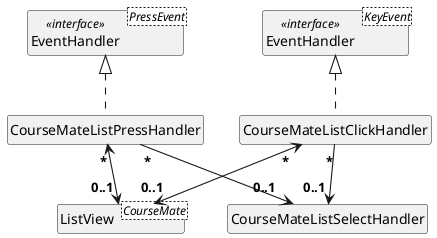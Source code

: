 @startuml
'!include style.puml

skinparam FontColor #FFFFFF
skinparam FontSize 15
skinparam FontName Arial

skinparam arrowThickness 1.1

skinparam ArrowFontStyle bold
skinparam MinClassWidth 50
skinparam ParticipantPadding 10
skinparam Shadowing false
skinparam DefaultTextAlignment center
skinparam packageStyle Rectangle

hide footbox
hide members
hide circle

class "EventHandler<KeyEvent>" as KeyEventHandler <<interface>>

class "EventHandler<PressEvent>" as PressEventHandler <<interface>>

CourseMateListClickHandler .up.|> KeyEventHandler

CourseMateListPressHandler .up.|> PressEventHandler


class "ListView<CourseMate>" as ListView

ListView "0..1" <-up-> "*" CourseMateListClickHandler

ListView "0..1" <-up-> "*" CourseMateListPressHandler

CourseMateListSelectHandler "0..1" <-up- "*" CourseMateListClickHandler

CourseMateListSelectHandler "0..1" <-up- "*" CourseMateListPressHandler

@enduml
